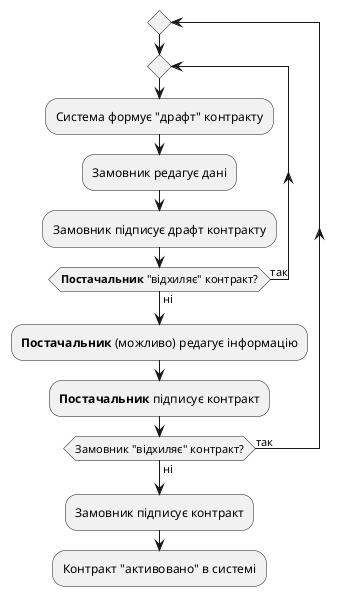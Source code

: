 @startuml


repeat
repeat
    :Система формує "драфт" контракту;
    :Замовник редагує дані;
    :Замовник підписує драфт контракту;

repeat while (**Постачальник** "відхиляє" контракт?) is (так) not (ні);

:**Постачальник** (можливо) редагує інформацію;
:**Постачальник** підписує контракт;


repeat while (Замовник "відхиляє" контракт?) is (так) not (ні);
:Замовник підписує контракт;

:Контракт "активовано" в системі;

@enduml